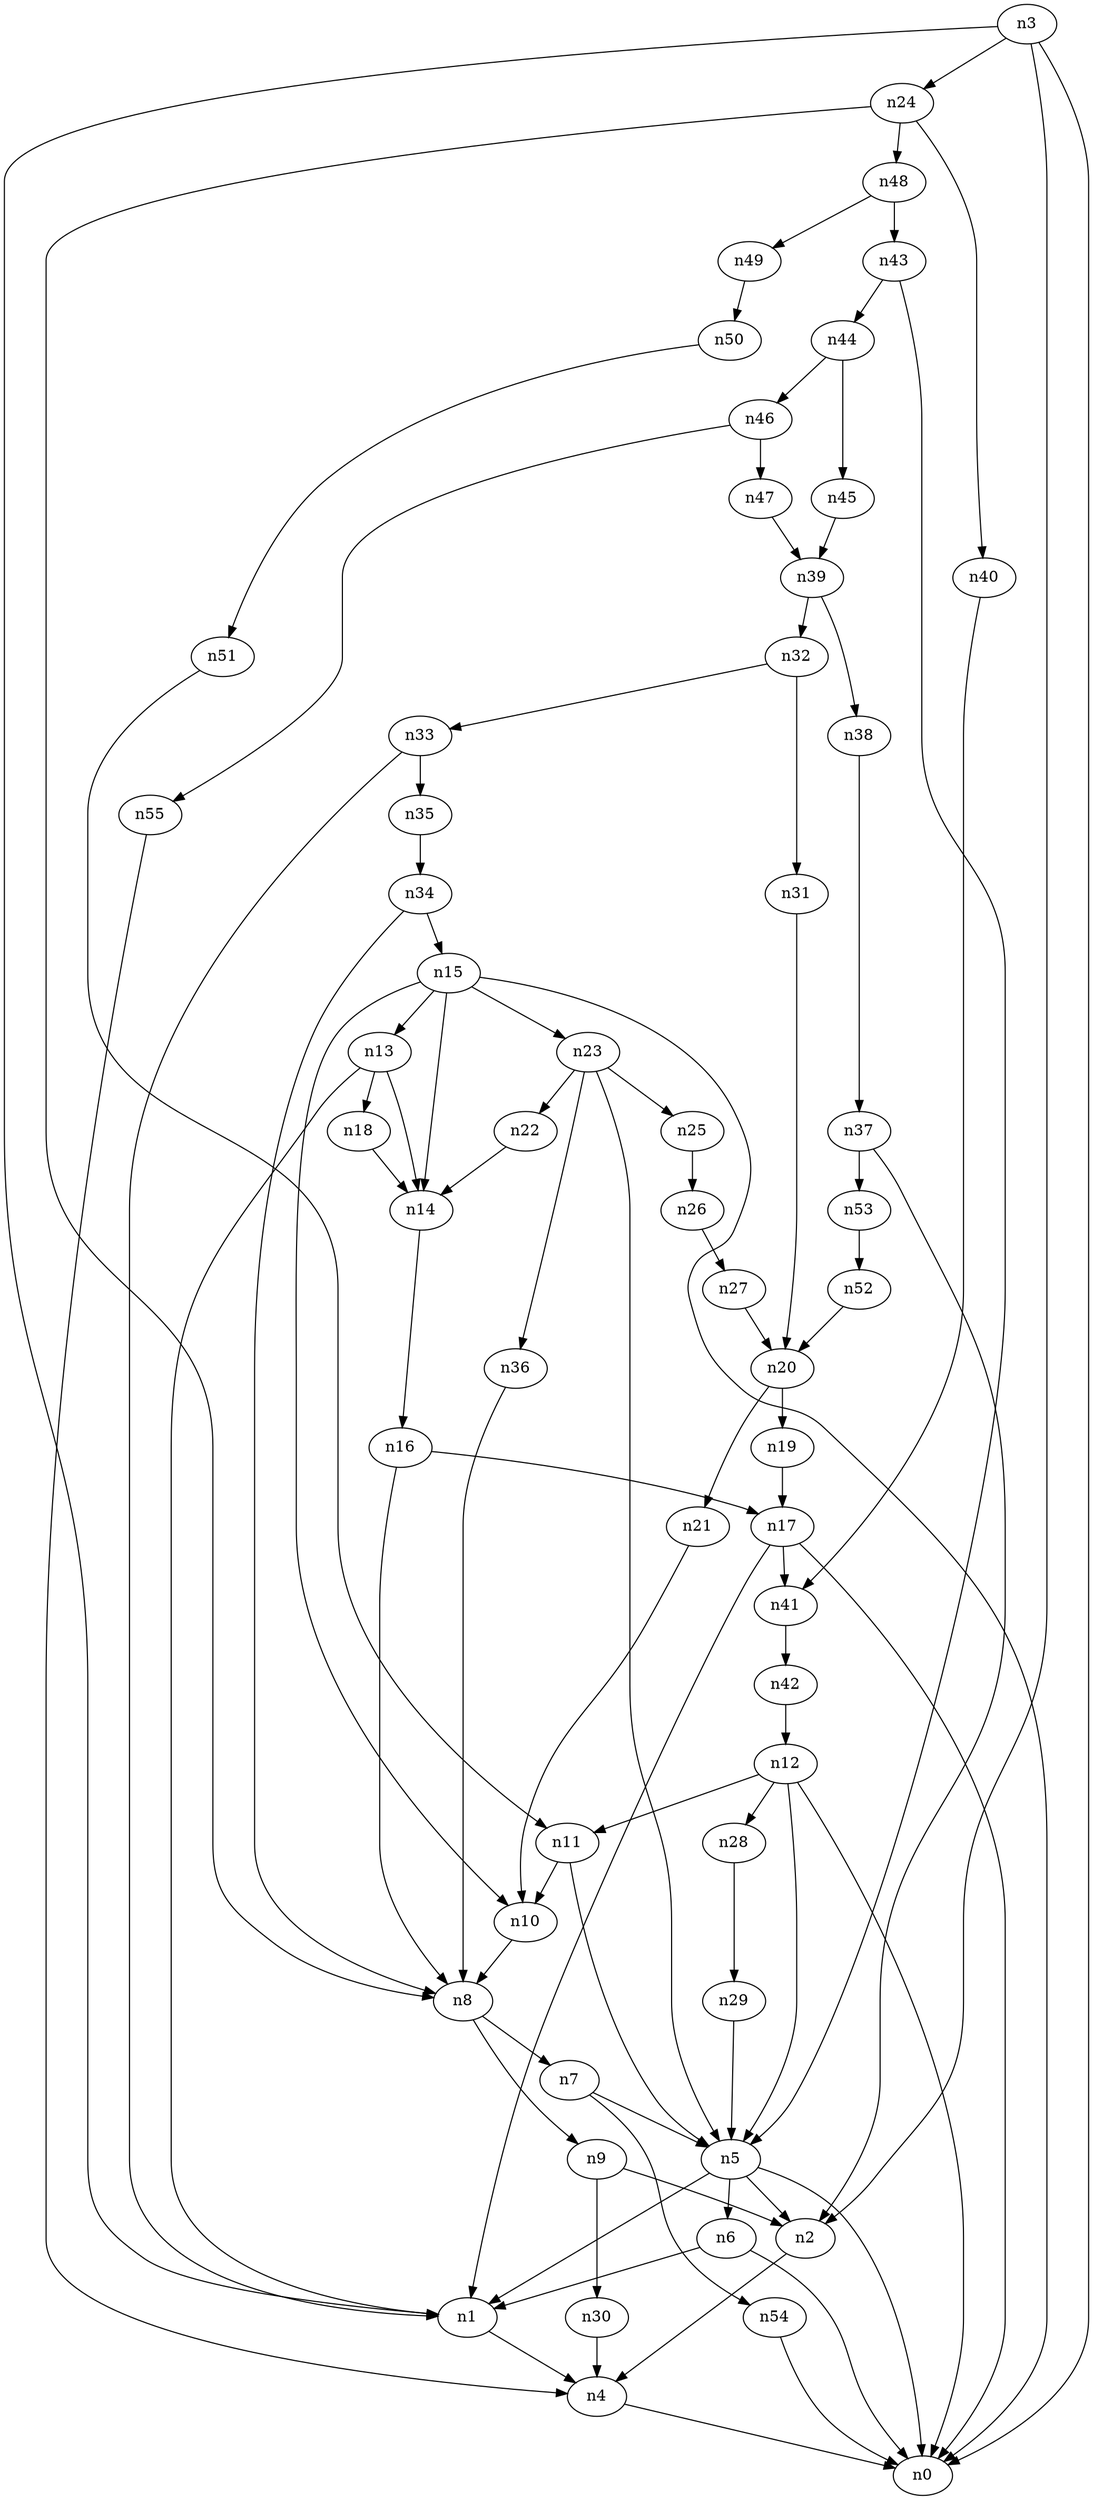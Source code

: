 digraph G {
	n1 -> n4	 [_graphml_id=e4];
	n2 -> n4	 [_graphml_id=e7];
	n3 -> n0	 [_graphml_id=e0];
	n3 -> n1	 [_graphml_id=e3];
	n3 -> n2	 [_graphml_id=e6];
	n3 -> n24	 [_graphml_id=e38];
	n4 -> n0	 [_graphml_id=e1];
	n5 -> n0	 [_graphml_id=e2];
	n5 -> n1	 [_graphml_id=e5];
	n5 -> n2	 [_graphml_id=e8];
	n5 -> n6	 [_graphml_id=e11];
	n6 -> n0	 [_graphml_id=e10];
	n6 -> n1	 [_graphml_id=e9];
	n7 -> n5	 [_graphml_id=e12];
	n7 -> n54	 [_graphml_id=e88];
	n8 -> n7	 [_graphml_id=e13];
	n8 -> n9	 [_graphml_id=e14];
	n9 -> n2	 [_graphml_id=e15];
	n9 -> n30	 [_graphml_id=e48];
	n10 -> n8	 [_graphml_id=e16];
	n11 -> n5	 [_graphml_id=e18];
	n11 -> n10	 [_graphml_id=e17];
	n12 -> n0	 [_graphml_id=e20];
	n12 -> n5	 [_graphml_id=e30];
	n12 -> n11	 [_graphml_id=e19];
	n12 -> n28	 [_graphml_id=e45];
	n13 -> n1	 [_graphml_id=e21];
	n13 -> n14	 [_graphml_id=e22];
	n13 -> n18	 [_graphml_id=e28];
	n14 -> n16	 [_graphml_id=e50];
	n15 -> n0	 [_graphml_id=e24];
	n15 -> n10	 [_graphml_id=e90];
	n15 -> n13	 [_graphml_id=e70];
	n15 -> n14	 [_graphml_id=e23];
	n15 -> n23	 [_graphml_id=e60];
	n16 -> n8	 [_graphml_id=e25];
	n16 -> n17	 [_graphml_id=e26];
	n17 -> n0	 [_graphml_id=e40];
	n17 -> n1	 [_graphml_id=e27];
	n17 -> n41	 [_graphml_id=e67];
	n18 -> n14	 [_graphml_id=e29];
	n19 -> n17	 [_graphml_id=e31];
	n20 -> n19	 [_graphml_id=e32];
	n20 -> n21	 [_graphml_id=e33];
	n21 -> n10	 [_graphml_id=e34];
	n22 -> n14	 [_graphml_id=e35];
	n23 -> n5	 [_graphml_id=e37];
	n23 -> n22	 [_graphml_id=e36];
	n23 -> n25	 [_graphml_id=e41];
	n23 -> n36	 [_graphml_id=e58];
	n24 -> n8	 [_graphml_id=e39];
	n24 -> n40	 [_graphml_id=e65];
	n24 -> n48	 [_graphml_id=e79];
	n25 -> n26	 [_graphml_id=e42];
	n26 -> n27	 [_graphml_id=e43];
	n27 -> n20	 [_graphml_id=e44];
	n28 -> n29	 [_graphml_id=e46];
	n29 -> n5	 [_graphml_id=e47];
	n30 -> n4	 [_graphml_id=e49];
	n31 -> n20	 [_graphml_id=e51];
	n32 -> n31	 [_graphml_id=e52];
	n32 -> n33	 [_graphml_id=e53];
	n33 -> n1	 [_graphml_id=e54];
	n33 -> n35	 [_graphml_id=e57];
	n34 -> n8	 [_graphml_id=e55];
	n34 -> n15	 [_graphml_id=e80];
	n35 -> n34	 [_graphml_id=e56];
	n36 -> n8	 [_graphml_id=e59];
	n37 -> n2	 [_graphml_id=e61];
	n37 -> n53	 [_graphml_id=e87];
	n38 -> n37	 [_graphml_id=e62];
	n39 -> n32	 [_graphml_id=e64];
	n39 -> n38	 [_graphml_id=e63];
	n40 -> n41	 [_graphml_id=e66];
	n41 -> n42	 [_graphml_id=e68];
	n42 -> n12	 [_graphml_id=e69];
	n43 -> n5	 [_graphml_id=e71];
	n43 -> n44	 [_graphml_id=e72];
	n44 -> n45	 [_graphml_id=e73];
	n44 -> n46	 [_graphml_id=e75];
	n45 -> n39	 [_graphml_id=e74];
	n46 -> n47	 [_graphml_id=e76];
	n46 -> n55	 [_graphml_id=e92];
	n47 -> n39	 [_graphml_id=e77];
	n48 -> n43	 [_graphml_id=e78];
	n48 -> n49	 [_graphml_id=e81];
	n49 -> n50	 [_graphml_id=e82];
	n50 -> n51	 [_graphml_id=e83];
	n51 -> n11	 [_graphml_id=e84];
	n52 -> n20	 [_graphml_id=e85];
	n53 -> n52	 [_graphml_id=e86];
	n54 -> n0	 [_graphml_id=e89];
	n55 -> n4	 [_graphml_id=e91];
}
